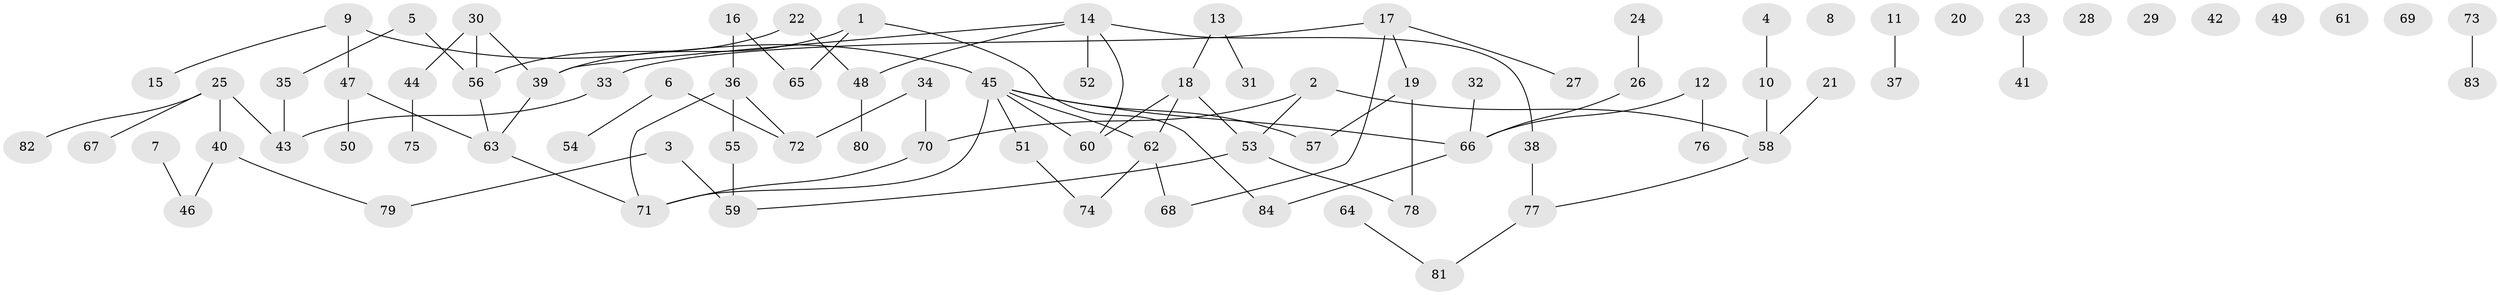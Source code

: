 // coarse degree distribution, {3: 0.17543859649122806, 2: 0.17543859649122806, 1: 0.2807017543859649, 0: 0.17543859649122806, 4: 0.08771929824561403, 6: 0.017543859649122806, 5: 0.07017543859649122, 8: 0.017543859649122806}
// Generated by graph-tools (version 1.1) at 2025/23/03/03/25 07:23:28]
// undirected, 84 vertices, 88 edges
graph export_dot {
graph [start="1"]
  node [color=gray90,style=filled];
  1;
  2;
  3;
  4;
  5;
  6;
  7;
  8;
  9;
  10;
  11;
  12;
  13;
  14;
  15;
  16;
  17;
  18;
  19;
  20;
  21;
  22;
  23;
  24;
  25;
  26;
  27;
  28;
  29;
  30;
  31;
  32;
  33;
  34;
  35;
  36;
  37;
  38;
  39;
  40;
  41;
  42;
  43;
  44;
  45;
  46;
  47;
  48;
  49;
  50;
  51;
  52;
  53;
  54;
  55;
  56;
  57;
  58;
  59;
  60;
  61;
  62;
  63;
  64;
  65;
  66;
  67;
  68;
  69;
  70;
  71;
  72;
  73;
  74;
  75;
  76;
  77;
  78;
  79;
  80;
  81;
  82;
  83;
  84;
  1 -- 39;
  1 -- 65;
  1 -- 84;
  2 -- 53;
  2 -- 58;
  2 -- 70;
  3 -- 59;
  3 -- 79;
  4 -- 10;
  5 -- 35;
  5 -- 56;
  6 -- 54;
  6 -- 72;
  7 -- 46;
  9 -- 15;
  9 -- 45;
  9 -- 47;
  10 -- 58;
  11 -- 37;
  12 -- 66;
  12 -- 76;
  13 -- 18;
  13 -- 31;
  14 -- 38;
  14 -- 39;
  14 -- 48;
  14 -- 52;
  14 -- 60;
  16 -- 36;
  16 -- 65;
  17 -- 19;
  17 -- 27;
  17 -- 33;
  17 -- 68;
  18 -- 53;
  18 -- 60;
  18 -- 62;
  19 -- 57;
  19 -- 78;
  21 -- 58;
  22 -- 48;
  22 -- 56;
  23 -- 41;
  24 -- 26;
  25 -- 40;
  25 -- 43;
  25 -- 67;
  25 -- 82;
  26 -- 66;
  30 -- 39;
  30 -- 44;
  30 -- 56;
  32 -- 66;
  33 -- 43;
  34 -- 70;
  34 -- 72;
  35 -- 43;
  36 -- 55;
  36 -- 71;
  36 -- 72;
  38 -- 77;
  39 -- 63;
  40 -- 46;
  40 -- 79;
  44 -- 75;
  45 -- 51;
  45 -- 57;
  45 -- 60;
  45 -- 62;
  45 -- 66;
  45 -- 71;
  47 -- 50;
  47 -- 63;
  48 -- 80;
  51 -- 74;
  53 -- 59;
  53 -- 78;
  55 -- 59;
  56 -- 63;
  58 -- 77;
  62 -- 68;
  62 -- 74;
  63 -- 71;
  64 -- 81;
  66 -- 84;
  70 -- 71;
  73 -- 83;
  77 -- 81;
}
